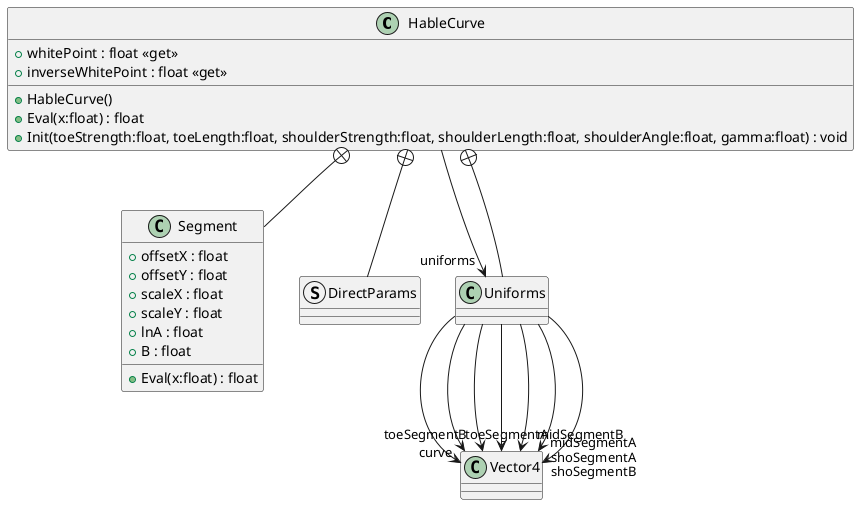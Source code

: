 @startuml
class HableCurve {
    + whitePoint : float <<get>>
    + inverseWhitePoint : float <<get>>
    + HableCurve()
    + Eval(x:float) : float
    + Init(toeStrength:float, toeLength:float, shoulderStrength:float, shoulderLength:float, shoulderAngle:float, gamma:float) : void
}
class Segment {
    + offsetX : float
    + offsetY : float
    + scaleX : float
    + scaleY : float
    + lnA : float
    + B : float
    + Eval(x:float) : float
}
struct DirectParams {
}
class Uniforms {
}
HableCurve --> "uniforms" Uniforms
HableCurve +-- Segment
HableCurve +-- DirectParams
HableCurve +-- Uniforms
Uniforms --> "curve" Vector4
Uniforms --> "toeSegmentA" Vector4
Uniforms --> "toeSegmentB" Vector4
Uniforms --> "midSegmentA" Vector4
Uniforms --> "midSegmentB" Vector4
Uniforms --> "shoSegmentA" Vector4
Uniforms --> "shoSegmentB" Vector4
@enduml
